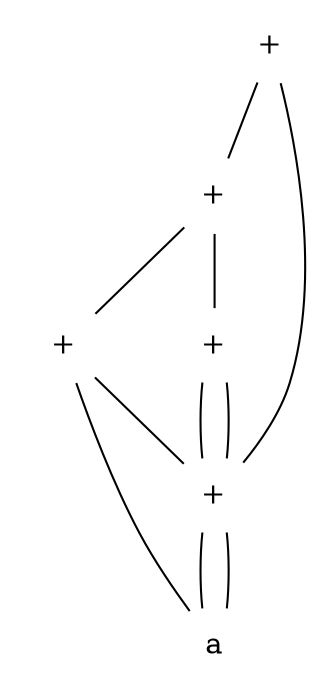 graph dag {
	graph[bgcolor=white];
	node[color=white];

	a[label="a"];
	plus1[label="+"];
	plus2[label="+"];
	plus3[label="+"];
	plus4[label="+"];
	plus5[label="+"];

	plus1 -- plus5;
	plus1 -- plus2;
	plus2 -- plus3;
	plus2 -- plus4;
	plus3 -- plus5;
	plus3 -- a;
	plus4 -- plus5;
	plus4 -- plus5;
	plus5 -- a;
	plus5 -- a;
}
